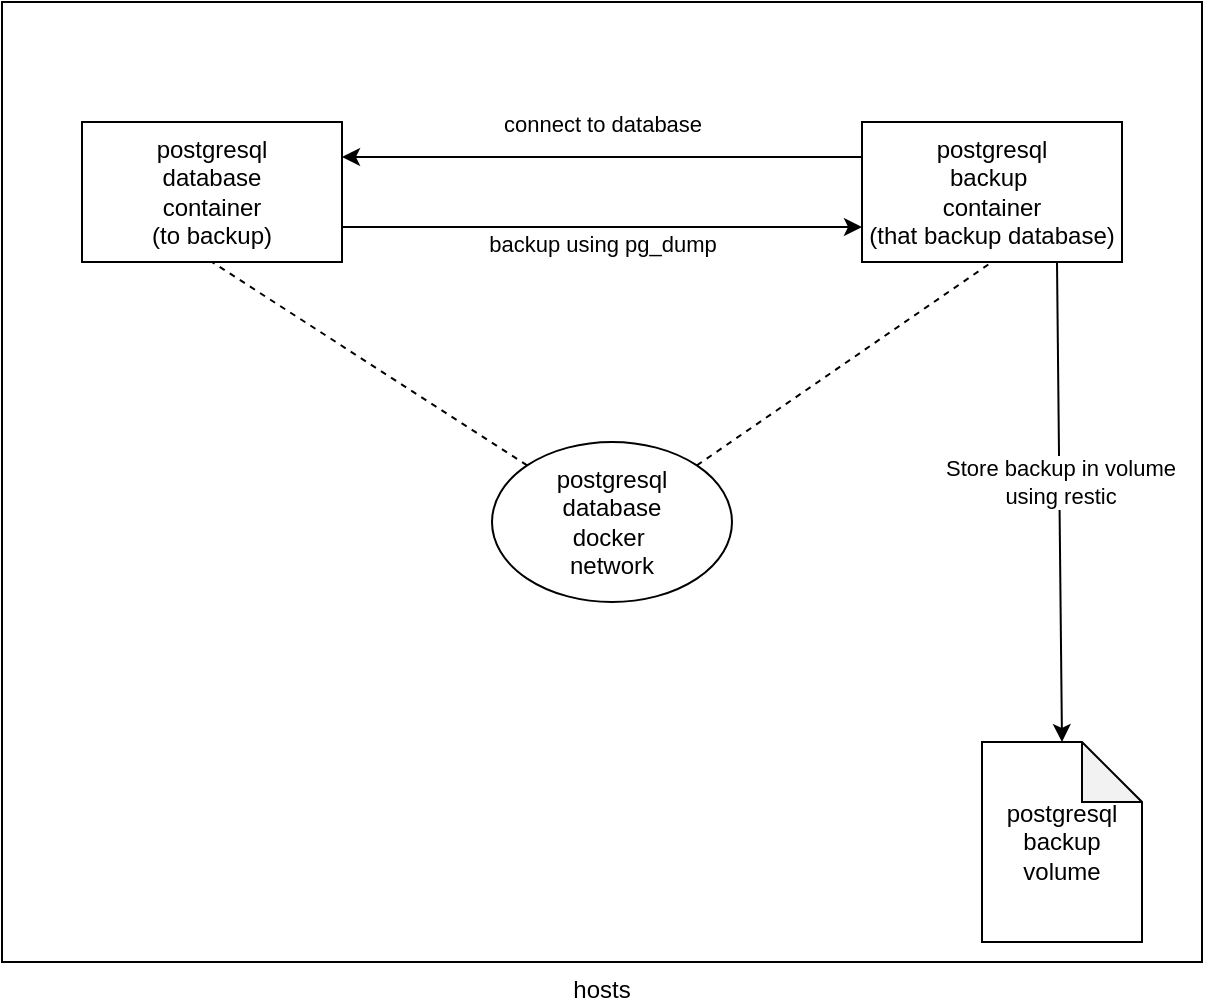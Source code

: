 <mxfile>
    <diagram id="wMpro4lZn_a5KbqMzVXg" name="Page-1">
        <mxGraphModel dx="1754" dy="704" grid="1" gridSize="10" guides="1" tooltips="1" connect="1" arrows="1" fold="1" page="1" pageScale="1" pageWidth="850" pageHeight="1100" math="0" shadow="0">
            <root>
                <mxCell id="0"/>
                <mxCell id="1" parent="0"/>
                <mxCell id="2" value="hosts" style="rounded=0;whiteSpace=wrap;html=1;labelPosition=center;verticalLabelPosition=bottom;align=center;verticalAlign=top;" parent="1" vertex="1">
                    <mxGeometry x="120" y="160" width="600" height="480" as="geometry"/>
                </mxCell>
                <mxCell id="3" value="postgresql&lt;br&gt;database&lt;br&gt;container&lt;br&gt;(to backup)" style="rounded=0;whiteSpace=wrap;html=1;" parent="1" vertex="1">
                    <mxGeometry x="160" y="220" width="130" height="70" as="geometry"/>
                </mxCell>
                <mxCell id="12" style="edgeStyle=none;html=1;exitX=0.75;exitY=1;exitDx=0;exitDy=0;entryX=0.5;entryY=0;entryDx=0;entryDy=0;entryPerimeter=0;" parent="1" source="4" target="11" edge="1">
                    <mxGeometry relative="1" as="geometry"/>
                </mxCell>
                <mxCell id="15" value="Store backup in volume&lt;br&gt;using restic" style="edgeLabel;html=1;align=center;verticalAlign=middle;resizable=0;points=[];" parent="12" vertex="1" connectable="0">
                    <mxGeometry x="-0.261" relative="1" as="geometry">
                        <mxPoint y="21" as="offset"/>
                    </mxGeometry>
                </mxCell>
                <mxCell id="4" value="postgresql&lt;br&gt;backup&amp;nbsp;&lt;br&gt;container&lt;br&gt;(that backup database)" style="rounded=0;whiteSpace=wrap;html=1;" parent="1" vertex="1">
                    <mxGeometry x="550" y="220" width="130" height="70" as="geometry"/>
                </mxCell>
                <mxCell id="5" value="" style="endArrow=none;dashed=1;html=1;entryX=0.5;entryY=1;entryDx=0;entryDy=0;exitX=0;exitY=0;exitDx=0;exitDy=0;" parent="1" source="7" target="3" edge="1">
                    <mxGeometry width="50" height="50" relative="1" as="geometry">
                        <mxPoint x="60" y="380" as="sourcePoint"/>
                        <mxPoint x="330" y="390" as="targetPoint"/>
                    </mxGeometry>
                </mxCell>
                <mxCell id="7" value="postgresql&lt;br&gt;database&lt;br&gt;docker&amp;nbsp;&lt;br&gt;network" style="ellipse;whiteSpace=wrap;html=1;" parent="1" vertex="1">
                    <mxGeometry x="365" y="380" width="120" height="80" as="geometry"/>
                </mxCell>
                <mxCell id="8" value="" style="endArrow=none;dashed=1;html=1;entryX=0.5;entryY=1;entryDx=0;entryDy=0;exitX=1;exitY=0;exitDx=0;exitDy=0;" parent="1" source="7" target="4" edge="1">
                    <mxGeometry width="50" height="50" relative="1" as="geometry">
                        <mxPoint x="280" y="420" as="sourcePoint"/>
                        <mxPoint x="330" y="370" as="targetPoint"/>
                    </mxGeometry>
                </mxCell>
                <mxCell id="9" value="" style="endArrow=classic;html=1;entryX=1;entryY=0.25;entryDx=0;entryDy=0;exitX=0;exitY=0.25;exitDx=0;exitDy=0;" parent="1" source="4" target="3" edge="1">
                    <mxGeometry width="50" height="50" relative="1" as="geometry">
                        <mxPoint x="280" y="420" as="sourcePoint"/>
                        <mxPoint x="330" y="370" as="targetPoint"/>
                    </mxGeometry>
                </mxCell>
                <mxCell id="13" value="connect to database" style="edgeLabel;html=1;align=center;verticalAlign=middle;resizable=0;points=[];" parent="9" vertex="1" connectable="0">
                    <mxGeometry x="-0.214" y="-1" relative="1" as="geometry">
                        <mxPoint x="-28" y="-16" as="offset"/>
                    </mxGeometry>
                </mxCell>
                <mxCell id="10" value="" style="endArrow=classic;html=1;entryX=0;entryY=0.75;entryDx=0;entryDy=0;exitX=1;exitY=0.75;exitDx=0;exitDy=0;" parent="1" source="3" target="4" edge="1">
                    <mxGeometry width="50" height="50" relative="1" as="geometry">
                        <mxPoint x="280" y="420" as="sourcePoint"/>
                        <mxPoint x="330" y="370" as="targetPoint"/>
                    </mxGeometry>
                </mxCell>
                <mxCell id="14" value="backup using pg_dump" style="edgeLabel;html=1;align=center;verticalAlign=middle;resizable=0;points=[];" parent="10" vertex="1" connectable="0">
                    <mxGeometry x="0.137" y="2" relative="1" as="geometry">
                        <mxPoint x="-18" y="10" as="offset"/>
                    </mxGeometry>
                </mxCell>
                <mxCell id="11" value="postgresql&lt;br&gt;backup volume" style="shape=note;whiteSpace=wrap;html=1;backgroundOutline=1;darkOpacity=0.05;" parent="1" vertex="1">
                    <mxGeometry x="610" y="530" width="80" height="100" as="geometry"/>
                </mxCell>
            </root>
        </mxGraphModel>
    </diagram>
</mxfile>